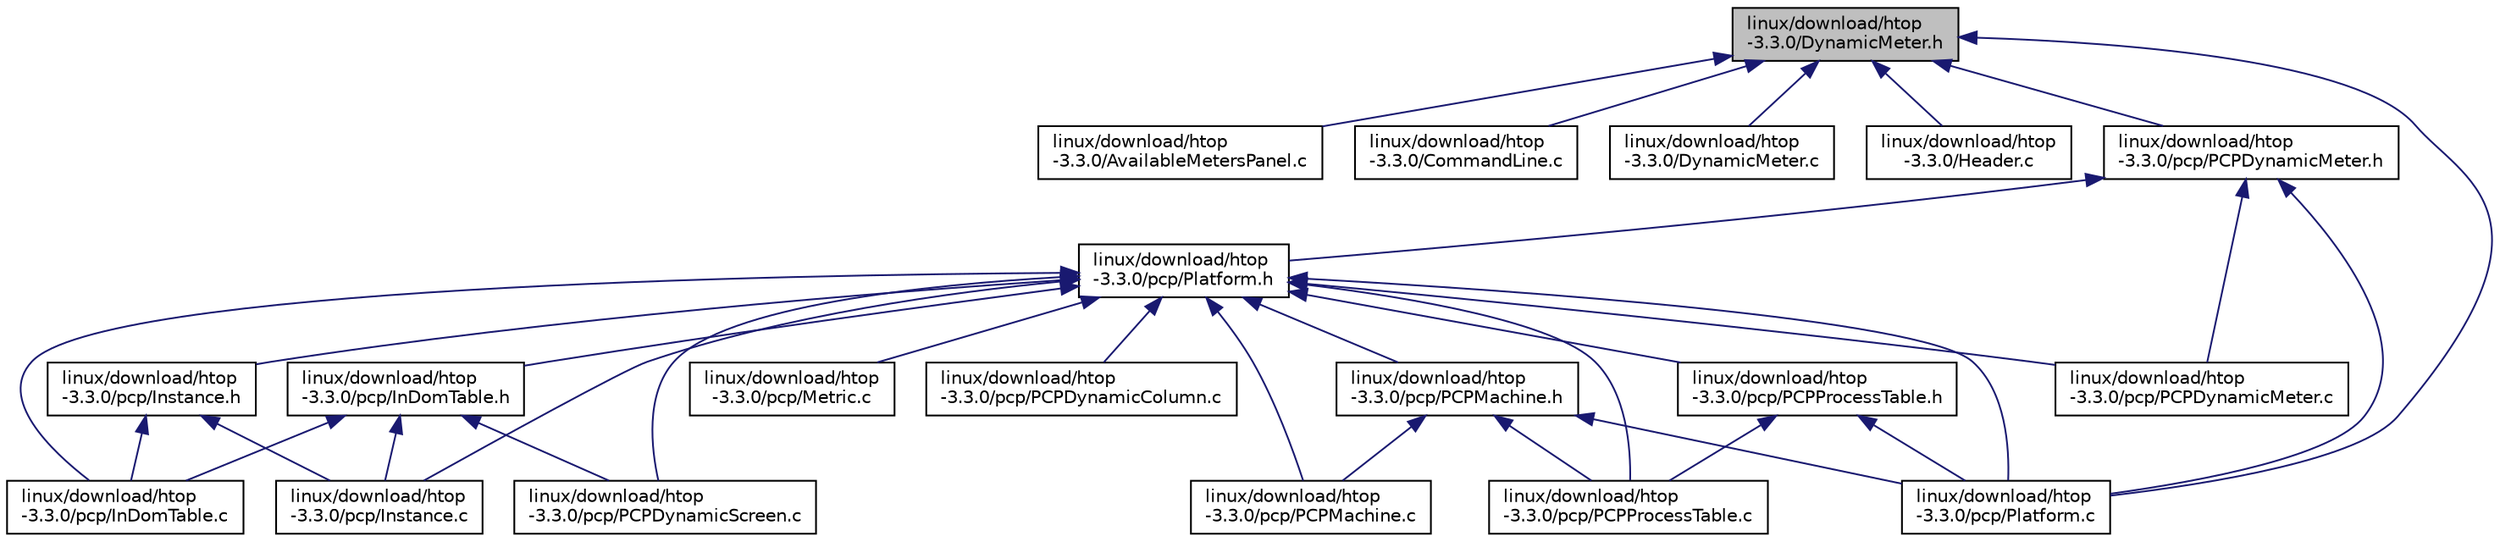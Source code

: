 digraph "linux/download/htop-3.3.0/DynamicMeter.h"
{
  edge [fontname="Helvetica",fontsize="10",labelfontname="Helvetica",labelfontsize="10"];
  node [fontname="Helvetica",fontsize="10",shape=record];
  Node37 [label="linux/download/htop\l-3.3.0/DynamicMeter.h",height=0.2,width=0.4,color="black", fillcolor="grey75", style="filled", fontcolor="black"];
  Node37 -> Node38 [dir="back",color="midnightblue",fontsize="10",style="solid"];
  Node38 [label="linux/download/htop\l-3.3.0/AvailableMetersPanel.c",height=0.2,width=0.4,color="black", fillcolor="white", style="filled",URL="$AvailableMetersPanel_8c.html"];
  Node37 -> Node39 [dir="back",color="midnightblue",fontsize="10",style="solid"];
  Node39 [label="linux/download/htop\l-3.3.0/CommandLine.c",height=0.2,width=0.4,color="black", fillcolor="white", style="filled",URL="$CommandLine_8c.html"];
  Node37 -> Node40 [dir="back",color="midnightblue",fontsize="10",style="solid"];
  Node40 [label="linux/download/htop\l-3.3.0/DynamicMeter.c",height=0.2,width=0.4,color="black", fillcolor="white", style="filled",URL="$DynamicMeter_8c.html"];
  Node37 -> Node41 [dir="back",color="midnightblue",fontsize="10",style="solid"];
  Node41 [label="linux/download/htop\l-3.3.0/Header.c",height=0.2,width=0.4,color="black", fillcolor="white", style="filled",URL="$Header_8c.html"];
  Node37 -> Node42 [dir="back",color="midnightblue",fontsize="10",style="solid"];
  Node42 [label="linux/download/htop\l-3.3.0/pcp/PCPDynamicMeter.h",height=0.2,width=0.4,color="black", fillcolor="white", style="filled",URL="$PCPDynamicMeter_8h.html"];
  Node42 -> Node43 [dir="back",color="midnightblue",fontsize="10",style="solid"];
  Node43 [label="linux/download/htop\l-3.3.0/pcp/Platform.h",height=0.2,width=0.4,color="black", fillcolor="white", style="filled",URL="$pcp_2Platform_8h.html"];
  Node43 -> Node44 [dir="back",color="midnightblue",fontsize="10",style="solid"];
  Node44 [label="linux/download/htop\l-3.3.0/pcp/InDomTable.c",height=0.2,width=0.4,color="black", fillcolor="white", style="filled",URL="$InDomTable_8c.html"];
  Node43 -> Node45 [dir="back",color="midnightblue",fontsize="10",style="solid"];
  Node45 [label="linux/download/htop\l-3.3.0/pcp/InDomTable.h",height=0.2,width=0.4,color="black", fillcolor="white", style="filled",URL="$InDomTable_8h.html"];
  Node45 -> Node44 [dir="back",color="midnightblue",fontsize="10",style="solid"];
  Node45 -> Node46 [dir="back",color="midnightblue",fontsize="10",style="solid"];
  Node46 [label="linux/download/htop\l-3.3.0/pcp/Instance.c",height=0.2,width=0.4,color="black", fillcolor="white", style="filled",URL="$Instance_8c.html"];
  Node45 -> Node47 [dir="back",color="midnightblue",fontsize="10",style="solid"];
  Node47 [label="linux/download/htop\l-3.3.0/pcp/PCPDynamicScreen.c",height=0.2,width=0.4,color="black", fillcolor="white", style="filled",URL="$PCPDynamicScreen_8c.html"];
  Node43 -> Node46 [dir="back",color="midnightblue",fontsize="10",style="solid"];
  Node43 -> Node48 [dir="back",color="midnightblue",fontsize="10",style="solid"];
  Node48 [label="linux/download/htop\l-3.3.0/pcp/Instance.h",height=0.2,width=0.4,color="black", fillcolor="white", style="filled",URL="$Instance_8h.html"];
  Node48 -> Node44 [dir="back",color="midnightblue",fontsize="10",style="solid"];
  Node48 -> Node46 [dir="back",color="midnightblue",fontsize="10",style="solid"];
  Node43 -> Node49 [dir="back",color="midnightblue",fontsize="10",style="solid"];
  Node49 [label="linux/download/htop\l-3.3.0/pcp/Metric.c",height=0.2,width=0.4,color="black", fillcolor="white", style="filled",URL="$Metric_8c.html"];
  Node43 -> Node50 [dir="back",color="midnightblue",fontsize="10",style="solid"];
  Node50 [label="linux/download/htop\l-3.3.0/pcp/PCPDynamicColumn.c",height=0.2,width=0.4,color="black", fillcolor="white", style="filled",URL="$PCPDynamicColumn_8c.html"];
  Node43 -> Node51 [dir="back",color="midnightblue",fontsize="10",style="solid"];
  Node51 [label="linux/download/htop\l-3.3.0/pcp/PCPDynamicMeter.c",height=0.2,width=0.4,color="black", fillcolor="white", style="filled",URL="$PCPDynamicMeter_8c.html"];
  Node43 -> Node47 [dir="back",color="midnightblue",fontsize="10",style="solid"];
  Node43 -> Node52 [dir="back",color="midnightblue",fontsize="10",style="solid"];
  Node52 [label="linux/download/htop\l-3.3.0/pcp/PCPMachine.c",height=0.2,width=0.4,color="black", fillcolor="white", style="filled",URL="$PCPMachine_8c.html"];
  Node43 -> Node53 [dir="back",color="midnightblue",fontsize="10",style="solid"];
  Node53 [label="linux/download/htop\l-3.3.0/pcp/PCPMachine.h",height=0.2,width=0.4,color="black", fillcolor="white", style="filled",URL="$PCPMachine_8h.html"];
  Node53 -> Node52 [dir="back",color="midnightblue",fontsize="10",style="solid"];
  Node53 -> Node54 [dir="back",color="midnightblue",fontsize="10",style="solid"];
  Node54 [label="linux/download/htop\l-3.3.0/pcp/PCPProcessTable.c",height=0.2,width=0.4,color="black", fillcolor="white", style="filled",URL="$PCPProcessTable_8c.html"];
  Node53 -> Node55 [dir="back",color="midnightblue",fontsize="10",style="solid"];
  Node55 [label="linux/download/htop\l-3.3.0/pcp/Platform.c",height=0.2,width=0.4,color="black", fillcolor="white", style="filled",URL="$pcp_2Platform_8c.html"];
  Node43 -> Node54 [dir="back",color="midnightblue",fontsize="10",style="solid"];
  Node43 -> Node56 [dir="back",color="midnightblue",fontsize="10",style="solid"];
  Node56 [label="linux/download/htop\l-3.3.0/pcp/PCPProcessTable.h",height=0.2,width=0.4,color="black", fillcolor="white", style="filled",URL="$PCPProcessTable_8h.html"];
  Node56 -> Node54 [dir="back",color="midnightblue",fontsize="10",style="solid"];
  Node56 -> Node55 [dir="back",color="midnightblue",fontsize="10",style="solid"];
  Node43 -> Node55 [dir="back",color="midnightblue",fontsize="10",style="solid"];
  Node42 -> Node51 [dir="back",color="midnightblue",fontsize="10",style="solid"];
  Node42 -> Node55 [dir="back",color="midnightblue",fontsize="10",style="solid"];
  Node37 -> Node55 [dir="back",color="midnightblue",fontsize="10",style="solid"];
}
